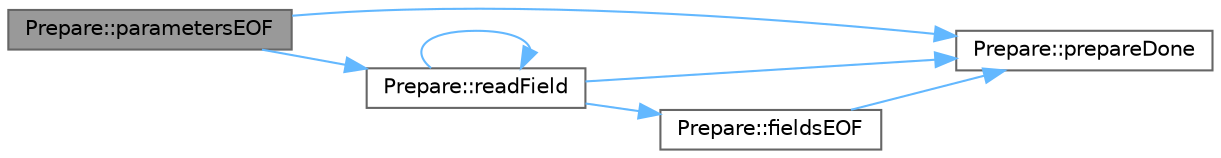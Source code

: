 digraph "Prepare::parametersEOF"
{
 // INTERACTIVE_SVG=YES
 // LATEX_PDF_SIZE
  bgcolor="transparent";
  edge [fontname=Helvetica,fontsize=10,labelfontname=Helvetica,labelfontsize=10];
  node [fontname=Helvetica,fontsize=10,shape=box,height=0.2,width=0.4];
  rankdir="LR";
  Node1 [id="Node000001",label="Prepare::parametersEOF",height=0.2,width=0.4,color="gray40", fillcolor="grey60", style="filled", fontcolor="black",tooltip=" "];
  Node1 -> Node2 [id="edge1_Node000001_Node000002",color="steelblue1",style="solid",tooltip=" "];
  Node2 [id="Node000002",label="Prepare::prepareDone",height=0.2,width=0.4,color="grey40", fillcolor="white", style="filled",URL="$d0/d15/a00700_a139fdefbae8ef7d4f3864f783d502783.html#a139fdefbae8ef7d4f3864f783d502783",tooltip=" "];
  Node1 -> Node3 [id="edge2_Node000001_Node000003",color="steelblue1",style="solid",tooltip=" "];
  Node3 [id="Node000003",label="Prepare::readField",height=0.2,width=0.4,color="grey40", fillcolor="white", style="filled",URL="$d0/d15/a00700_a2c61f18d395d64d10b719227c6808d57.html#a2c61f18d395d64d10b719227c6808d57",tooltip=" "];
  Node3 -> Node4 [id="edge3_Node000003_Node000004",color="steelblue1",style="solid",tooltip=" "];
  Node4 [id="Node000004",label="Prepare::fieldsEOF",height=0.2,width=0.4,color="grey40", fillcolor="white", style="filled",URL="$d0/d15/a00700_a2e82b300f3c6c0d5e843573b06ee580f.html#a2e82b300f3c6c0d5e843573b06ee580f",tooltip=" "];
  Node4 -> Node2 [id="edge4_Node000004_Node000002",color="steelblue1",style="solid",tooltip=" "];
  Node3 -> Node2 [id="edge5_Node000003_Node000002",color="steelblue1",style="solid",tooltip=" "];
  Node3 -> Node3 [id="edge6_Node000003_Node000003",color="steelblue1",style="solid",tooltip=" "];
}
